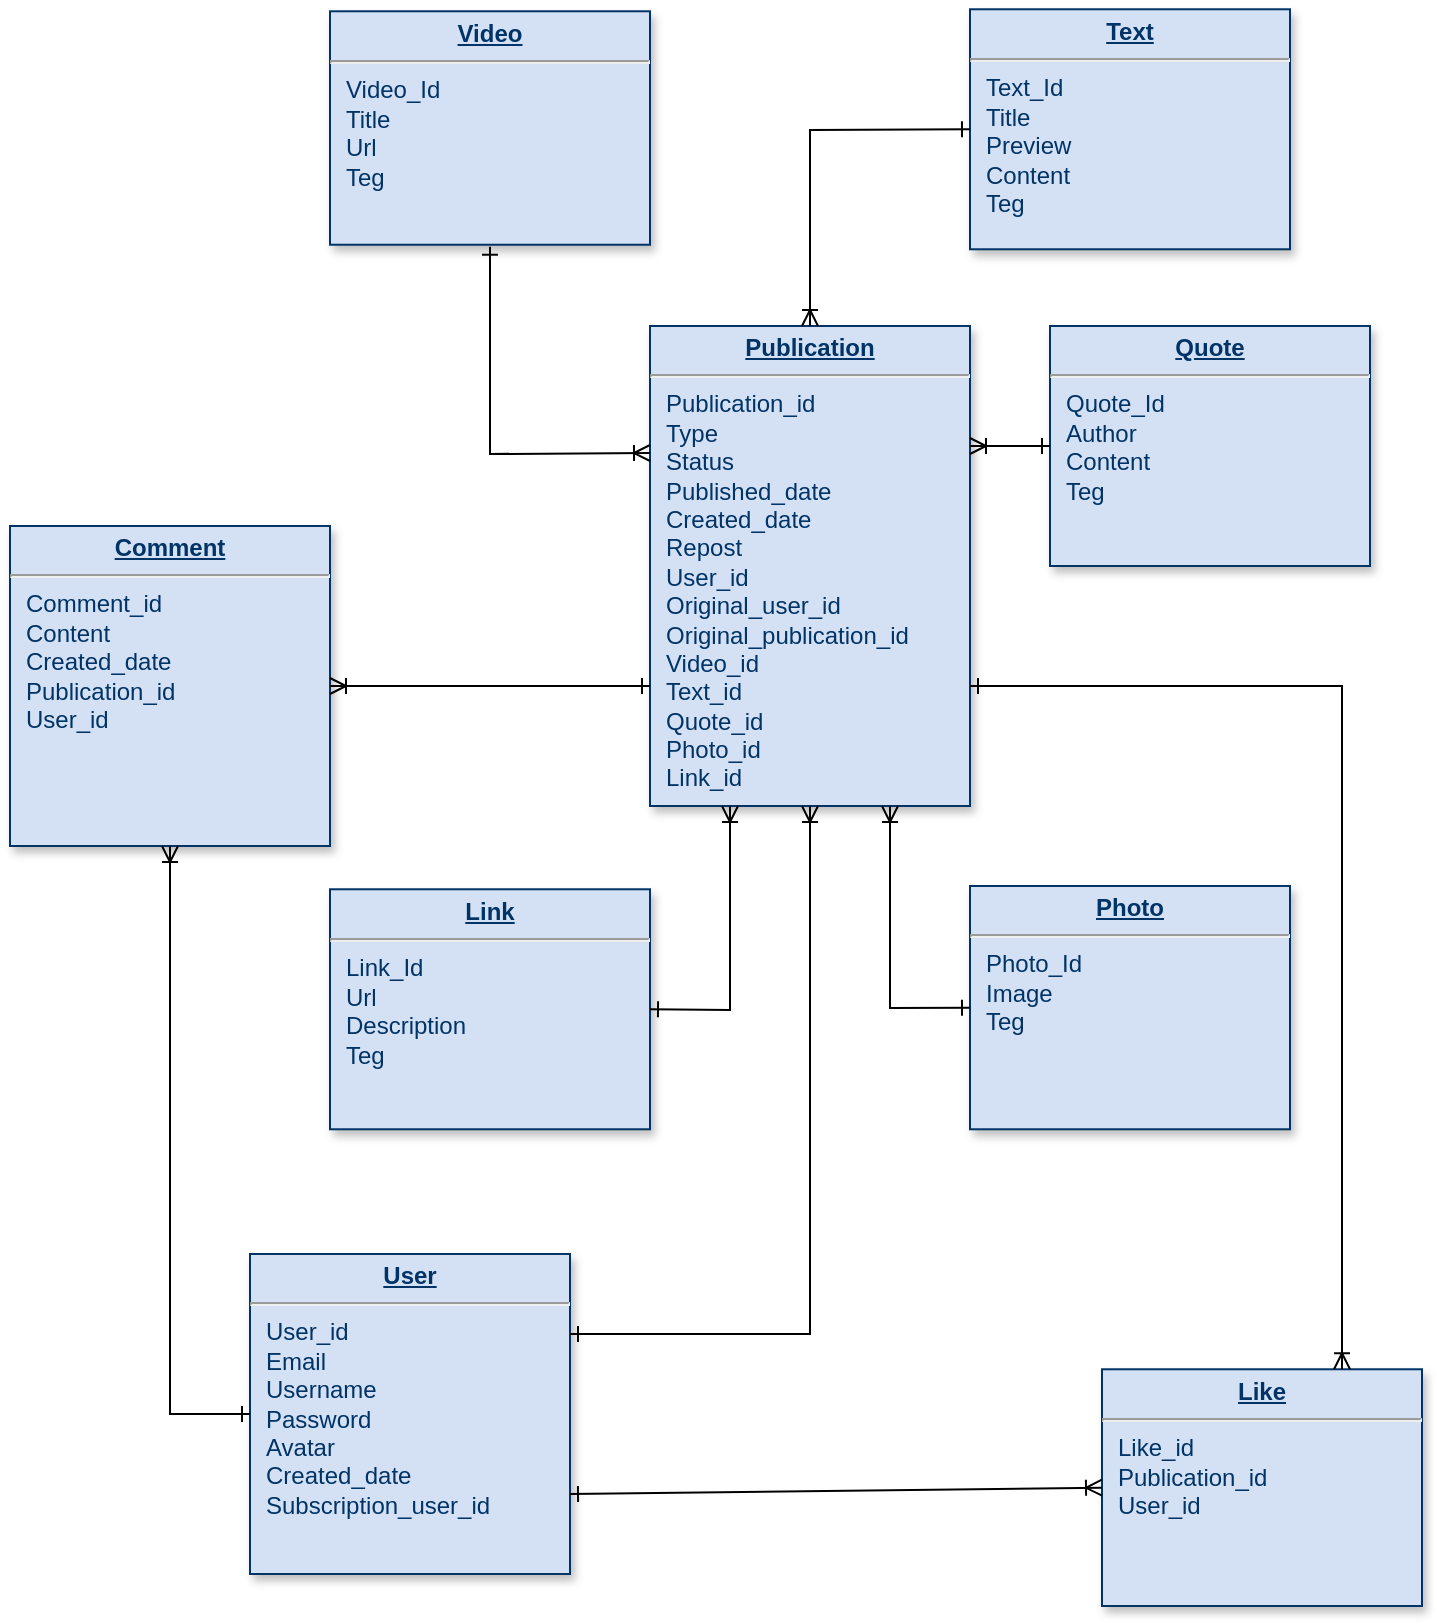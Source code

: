 <mxfile version="24.7.6">
  <diagram name="Page-1" id="efa7a0a1-bf9b-a30e-e6df-94a7791c09e9">
    <mxGraphModel grid="1" page="1" gridSize="10" guides="1" tooltips="1" connect="1" arrows="1" fold="1" pageScale="1" pageWidth="826" pageHeight="1169" background="none" math="0" shadow="0">
      <root>
        <mxCell id="0" />
        <mxCell id="1" parent="0" />
        <mxCell id="19" value="&lt;p style=&quot;margin: 0px; margin-top: 4px; text-align: center; text-decoration: underline;&quot;&gt;&lt;b&gt;Comment&lt;/b&gt;&lt;/p&gt;&lt;hr&gt;&lt;p style=&quot;margin: 0px; margin-left: 8px;&quot;&gt;Comment_id&lt;br&gt;&lt;/p&gt;&lt;p style=&quot;margin: 0px; margin-left: 8px;&quot;&gt;Content&lt;/p&gt;&lt;p style=&quot;margin: 0px; margin-left: 8px;&quot;&gt;Created_date&lt;/p&gt;&lt;p style=&quot;margin: 0px; margin-left: 8px;&quot;&gt;Publication_id&lt;br&gt;&lt;/p&gt;&lt;p style=&quot;margin: 0px; margin-left: 8px;&quot;&gt;User_id&lt;/p&gt;" style="verticalAlign=top;align=left;overflow=fill;fontSize=12;fontFamily=Helvetica;html=1;strokeColor=#003366;shadow=1;fillColor=#D4E1F5;fontColor=#003366" vertex="1" parent="1">
          <mxGeometry x="120" y="300" width="160" height="160" as="geometry" />
        </mxCell>
        <mxCell id="23" value="&lt;p style=&quot;margin: 0px; margin-top: 4px; text-align: center; text-decoration: underline;&quot;&gt;&lt;b&gt;Publication&lt;/b&gt;&lt;/p&gt;&lt;hr&gt;&lt;p style=&quot;margin: 0px; margin-left: 8px;&quot;&gt;Publication_id&lt;/p&gt;&lt;p style=&quot;margin: 0px; margin-left: 8px;&quot;&gt;Type&lt;/p&gt;&lt;p style=&quot;margin: 0px 0px 0px 8px;&quot;&gt;Status&lt;/p&gt;&lt;p style=&quot;margin: 0px; margin-left: 8px;&quot;&gt;Published_date&lt;br&gt;&lt;/p&gt;&lt;p style=&quot;margin: 0px; margin-left: 8px;&quot;&gt;&lt;span style=&quot;background-color: initial;&quot;&gt;Created_date&lt;/span&gt;&lt;br&gt;&lt;/p&gt;&lt;p style=&quot;margin: 0px; margin-left: 8px;&quot;&gt;Repost&lt;br&gt;&lt;/p&gt;&lt;p style=&quot;margin: 0px; margin-left: 8px;&quot;&gt;User_id&lt;/p&gt;&lt;p style=&quot;margin: 0px; margin-left: 8px;&quot;&gt;Original_user_id&lt;/p&gt;&lt;p style=&quot;margin: 0px; margin-left: 8px;&quot;&gt;Original_publication_id&lt;/p&gt;&lt;p style=&quot;margin: 0px; margin-left: 8px;&quot;&gt;Video_id&lt;/p&gt;&lt;p style=&quot;margin: 0px; margin-left: 8px;&quot;&gt;Text_id&lt;/p&gt;&lt;p style=&quot;margin: 0px; margin-left: 8px;&quot;&gt;Quote_id&lt;/p&gt;&lt;p style=&quot;margin: 0px; margin-left: 8px;&quot;&gt;Photo_id&lt;/p&gt;&lt;p style=&quot;margin: 0px; margin-left: 8px;&quot;&gt;Link_id&lt;/p&gt;" style="verticalAlign=top;align=left;overflow=fill;fontSize=12;fontFamily=Helvetica;html=1;strokeColor=#003366;shadow=1;fillColor=#D4E1F5;fontColor=#003366" vertex="1" parent="1">
          <mxGeometry x="440" y="200" width="160" height="240" as="geometry" />
        </mxCell>
        <mxCell id="25" value="&lt;p style=&quot;margin: 0px; margin-top: 4px; text-align: center; text-decoration: underline;&quot;&gt;&lt;strong&gt;User&lt;/strong&gt;&lt;/p&gt;&lt;hr&gt;&lt;p style=&quot;margin: 0px; margin-left: 8px;&quot;&gt;User_id&lt;/p&gt;&lt;p style=&quot;margin: 0px; margin-left: 8px;&quot;&gt;Email&lt;/p&gt;&lt;p style=&quot;margin: 0px; margin-left: 8px;&quot;&gt;Username&lt;/p&gt;&lt;p style=&quot;margin: 0px; margin-left: 8px;&quot;&gt;Password&lt;/p&gt;&lt;p style=&quot;margin: 0px; margin-left: 8px;&quot;&gt;Avatar&lt;/p&gt;&lt;p style=&quot;margin: 0px; margin-left: 8px;&quot;&gt;Created_date&lt;/p&gt;&lt;p style=&quot;margin: 0px; margin-left: 8px;&quot;&gt;&lt;span style=&quot;white-space: pre-wrap;&quot; data-src-align=&quot;0:8&quot; class=&quot;EzKURWReUAB5oZgtQNkl&quot;&gt;Subscription_user_id&lt;/span&gt;&lt;br&gt;&lt;/p&gt;" style="verticalAlign=top;align=left;overflow=fill;fontSize=12;fontFamily=Helvetica;html=1;strokeColor=#003366;shadow=1;fillColor=#D4E1F5;fontColor=#003366" vertex="1" parent="1">
          <mxGeometry x="240" y="664" width="160" height="160" as="geometry" />
        </mxCell>
        <mxCell id="35" value="&lt;p style=&quot;margin: 0px; margin-top: 4px; text-align: center; text-decoration: underline;&quot;&gt;&lt;strong&gt;Video&lt;/strong&gt;&lt;/p&gt;&lt;hr&gt;&lt;p style=&quot;margin: 0px; margin-left: 8px;&quot;&gt;Video_Id&lt;/p&gt;&lt;p style=&quot;margin: 0px; margin-left: 8px;&quot;&gt;Title&lt;/p&gt;&lt;p style=&quot;margin: 0px; margin-left: 8px;&quot;&gt;Url&lt;/p&gt;&lt;p style=&quot;margin: 0px; margin-left: 8px;&quot;&gt;Teg&lt;/p&gt;" style="verticalAlign=top;align=left;overflow=fill;fontSize=12;fontFamily=Helvetica;html=1;strokeColor=#003366;shadow=1;fillColor=#D4E1F5;fontColor=#003366" vertex="1" parent="1">
          <mxGeometry x="280" y="42.64" width="160" height="116.72" as="geometry" />
        </mxCell>
        <mxCell id="Bu_hMBb6ncxbFsUqz1-H-121" value="&lt;p style=&quot;margin: 0px; margin-top: 4px; text-align: center; text-decoration: underline;&quot;&gt;&lt;strong&gt;Text&lt;/strong&gt;&lt;/p&gt;&lt;hr&gt;&lt;p style=&quot;margin: 0px; margin-left: 8px;&quot;&gt;Text_Id&lt;/p&gt;&lt;p style=&quot;margin: 0px; margin-left: 8px;&quot;&gt;Title&lt;/p&gt;&lt;p style=&quot;margin: 0px; margin-left: 8px;&quot;&gt;Preview&lt;/p&gt;&lt;p style=&quot;margin: 0px; margin-left: 8px;&quot;&gt;&lt;span style=&quot;white-space: pre-wrap; background-color: initial;&quot;&gt;Content&lt;/span&gt;&lt;/p&gt;&lt;p style=&quot;margin: 0px; margin-left: 8px;&quot;&gt;&lt;span style=&quot;background-color: initial;&quot;&gt;Teg&lt;/span&gt;&lt;br&gt;&lt;/p&gt;" style="verticalAlign=top;align=left;overflow=fill;fontSize=12;fontFamily=Helvetica;html=1;strokeColor=#003366;shadow=1;fillColor=#D4E1F5;fontColor=#003366" vertex="1" parent="1">
          <mxGeometry x="600" y="41.64" width="160" height="120" as="geometry" />
        </mxCell>
        <mxCell id="Bu_hMBb6ncxbFsUqz1-H-126" value="&lt;p style=&quot;margin: 0px; margin-top: 4px; text-align: center; text-decoration: underline;&quot;&gt;&lt;b&gt;Quote&lt;/b&gt;&lt;/p&gt;&lt;hr&gt;&lt;p style=&quot;margin: 0px; margin-left: 8px;&quot;&gt;Quote_Id&lt;/p&gt;&lt;p style=&quot;margin: 0px; margin-left: 8px;&quot;&gt;&lt;span style=&quot;white-space: pre-wrap;&quot; data-src-align=&quot;0:5&quot; class=&quot;EzKURWReUAB5oZgtQNkl&quot;&gt;Author&lt;/span&gt;&lt;br&gt;&lt;/p&gt;&lt;p style=&quot;margin: 0px; margin-left: 8px;&quot;&gt;&lt;span style=&quot;white-space: pre-wrap;&quot;&gt;Content&lt;/span&gt;&lt;br&gt;&lt;/p&gt;&lt;p style=&quot;margin: 0px; margin-left: 8px;&quot;&gt;&lt;span style=&quot;background-color: initial;&quot;&gt;Teg&lt;/span&gt;&lt;/p&gt;" style="verticalAlign=top;align=left;overflow=fill;fontSize=12;fontFamily=Helvetica;html=1;strokeColor=#003366;shadow=1;fillColor=#D4E1F5;fontColor=#003366" vertex="1" parent="1">
          <mxGeometry x="640" y="200" width="160" height="120" as="geometry" />
        </mxCell>
        <mxCell id="En4P59nBTayrIF0M59aB-35" value="&lt;p style=&quot;margin: 0px; margin-top: 4px; text-align: center; text-decoration: underline;&quot;&gt;&lt;b&gt;Photo&lt;/b&gt;&lt;/p&gt;&lt;hr&gt;&lt;p style=&quot;margin: 0px; margin-left: 8px;&quot;&gt;Photo_Id&lt;/p&gt;&lt;p style=&quot;margin: 0px; margin-left: 8px;&quot;&gt;&lt;span style=&quot;white-space: pre-wrap;&quot; data-src-align=&quot;0:5&quot; class=&quot;EzKURWReUAB5oZgtQNkl&quot;&gt;Image&lt;/span&gt;&lt;/p&gt;&lt;p style=&quot;margin: 0px; margin-left: 8px;&quot;&gt;Teg&lt;/p&gt;" style="verticalAlign=top;align=left;overflow=fill;fontSize=12;fontFamily=Helvetica;html=1;strokeColor=#003366;shadow=1;fillColor=#D4E1F5;fontColor=#003366" vertex="1" parent="1">
          <mxGeometry x="600" y="480" width="160" height="121.64" as="geometry" />
        </mxCell>
        <mxCell id="En4P59nBTayrIF0M59aB-36" value="&lt;p style=&quot;margin: 0px; margin-top: 4px; text-align: center; text-decoration: underline;&quot;&gt;&lt;b&gt;Link&lt;/b&gt;&lt;/p&gt;&lt;hr&gt;&lt;p style=&quot;margin: 0px; margin-left: 8px;&quot;&gt;Link_Id&lt;/p&gt;&lt;p style=&quot;margin: 0px; margin-left: 8px;&quot;&gt;&lt;span style=&quot;white-space: pre-wrap;&quot; data-src-align=&quot;0:5&quot; class=&quot;EzKURWReUAB5oZgtQNkl&quot;&gt;Url&lt;/span&gt;&lt;/p&gt;&lt;p style=&quot;margin: 0px; margin-left: 8px;&quot;&gt;&lt;span style=&quot;white-space: pre-wrap;&quot; data-src-align=&quot;0:5&quot; class=&quot;EzKURWReUAB5oZgtQNkl&quot;&gt;Description&lt;/span&gt;&lt;/p&gt;&lt;p style=&quot;margin: 0px; margin-left: 8px;&quot;&gt;Teg&lt;/p&gt;" style="verticalAlign=top;align=left;overflow=fill;fontSize=12;fontFamily=Helvetica;html=1;strokeColor=#003366;shadow=1;fillColor=#D4E1F5;fontColor=#003366" vertex="1" parent="1">
          <mxGeometry x="280" y="481.64" width="160" height="120" as="geometry" />
        </mxCell>
        <mxCell id="KBRTVxKUymFoqiNVbtnT-36" value="" style="endArrow=ERone;html=1;rounded=0;startArrow=ERoneToMany;startFill=0;endFill=0;exitX=0.5;exitY=0;exitDx=0;exitDy=0;entryX=0;entryY=0.5;entryDx=0;entryDy=0;" edge="1" parent="1" source="23" target="Bu_hMBb6ncxbFsUqz1-H-121">
          <mxGeometry width="50" height="50" relative="1" as="geometry">
            <mxPoint x="495" y="150" as="sourcePoint" />
            <mxPoint x="545" y="100.0" as="targetPoint" />
            <Array as="points">
              <mxPoint x="520" y="102" />
            </Array>
          </mxGeometry>
        </mxCell>
        <mxCell id="KBRTVxKUymFoqiNVbtnT-37" value="" style="endArrow=ERone;html=1;rounded=0;startArrow=ERoneToMany;startFill=0;endFill=0;entryX=0;entryY=0.75;entryDx=0;entryDy=0;exitX=1;exitY=0.5;exitDx=0;exitDy=0;" edge="1" parent="1" source="19" target="23">
          <mxGeometry width="50" height="50" relative="1" as="geometry">
            <mxPoint x="380" y="360" as="sourcePoint" />
            <mxPoint x="430" y="310" as="targetPoint" />
          </mxGeometry>
        </mxCell>
        <mxCell id="KBRTVxKUymFoqiNVbtnT-38" value="" style="endArrow=ERone;html=1;rounded=0;startArrow=ERoneToMany;startFill=0;endFill=0;entryX=0.5;entryY=1;entryDx=0;entryDy=0;exitX=0;exitY=0.25;exitDx=0;exitDy=0;" edge="1" parent="1">
          <mxGeometry width="50" height="50" relative="1" as="geometry">
            <mxPoint x="440" y="263.5" as="sourcePoint" />
            <mxPoint x="360" y="160.36" as="targetPoint" />
            <Array as="points">
              <mxPoint x="360" y="264" />
            </Array>
          </mxGeometry>
        </mxCell>
        <mxCell id="KBRTVxKUymFoqiNVbtnT-39" value="" style="endArrow=ERone;html=1;rounded=0;startArrow=ERoneToMany;startFill=0;endFill=0;exitX=0.25;exitY=1;exitDx=0;exitDy=0;entryX=1;entryY=0.5;entryDx=0;entryDy=0;" edge="1" parent="1" source="23" target="En4P59nBTayrIF0M59aB-36">
          <mxGeometry width="50" height="50" relative="1" as="geometry">
            <mxPoint x="450" y="530" as="sourcePoint" />
            <mxPoint x="500" y="480" as="targetPoint" />
            <Array as="points">
              <mxPoint x="480" y="542" />
            </Array>
          </mxGeometry>
        </mxCell>
        <mxCell id="KBRTVxKUymFoqiNVbtnT-40" value="" style="endArrow=ERone;html=1;rounded=0;startArrow=ERoneToMany;startFill=0;endFill=0;entryX=0;entryY=0.5;entryDx=0;entryDy=0;exitX=0.75;exitY=1;exitDx=0;exitDy=0;" edge="1" parent="1" source="23" target="En4P59nBTayrIF0M59aB-35">
          <mxGeometry width="50" height="50" relative="1" as="geometry">
            <mxPoint x="530" y="510" as="sourcePoint" />
            <mxPoint x="580" y="460" as="targetPoint" />
            <Array as="points">
              <mxPoint x="560" y="541" />
            </Array>
          </mxGeometry>
        </mxCell>
        <mxCell id="KBRTVxKUymFoqiNVbtnT-41" value="" style="endArrow=ERone;html=1;rounded=0;startArrow=ERoneToMany;startFill=0;endFill=0;entryX=0;entryY=0.5;entryDx=0;entryDy=0;exitX=1;exitY=0.25;exitDx=0;exitDy=0;" edge="1" parent="1" source="23" target="Bu_hMBb6ncxbFsUqz1-H-126">
          <mxGeometry width="50" height="50" relative="1" as="geometry">
            <mxPoint x="620" y="430" as="sourcePoint" />
            <mxPoint x="670" y="380" as="targetPoint" />
          </mxGeometry>
        </mxCell>
        <mxCell id="KBRTVxKUymFoqiNVbtnT-42" value="" style="endArrow=ERone;html=1;rounded=0;startArrow=ERoneToMany;startFill=0;endFill=0;entryX=1;entryY=0.25;entryDx=0;entryDy=0;exitX=0.5;exitY=1;exitDx=0;exitDy=0;" edge="1" parent="1" source="23" target="25">
          <mxGeometry width="50" height="50" relative="1" as="geometry">
            <mxPoint x="430" y="720" as="sourcePoint" />
            <mxPoint x="590" y="720" as="targetPoint" />
            <Array as="points">
              <mxPoint x="520" y="704" />
            </Array>
          </mxGeometry>
        </mxCell>
        <mxCell id="KBRTVxKUymFoqiNVbtnT-47" value="&lt;p style=&quot;margin: 0px; margin-top: 4px; text-align: center; text-decoration: underline;&quot;&gt;&lt;b&gt;Like&lt;/b&gt;&lt;/p&gt;&lt;hr&gt;&lt;p style=&quot;margin: 0px; margin-left: 8px;&quot;&gt;Like_id&lt;br&gt;Publication_id&lt;/p&gt;&lt;p style=&quot;margin: 0px; margin-left: 8px;&quot;&gt;User_id&lt;/p&gt;" style="verticalAlign=top;align=left;overflow=fill;fontSize=12;fontFamily=Helvetica;html=1;strokeColor=#003366;shadow=1;fillColor=#D4E1F5;fontColor=#003366" vertex="1" parent="1">
          <mxGeometry x="666" y="721.64" width="160" height="118.36" as="geometry" />
        </mxCell>
        <mxCell id="KBRTVxKUymFoqiNVbtnT-48" value="" style="endArrow=ERone;html=1;rounded=0;startArrow=ERoneToMany;startFill=0;endFill=0;entryX=0;entryY=0.5;entryDx=0;entryDy=0;exitX=0.5;exitY=1;exitDx=0;exitDy=0;" edge="1" parent="1" source="19" target="25">
          <mxGeometry width="50" height="50" relative="1" as="geometry">
            <mxPoint x="70" y="570" as="sourcePoint" />
            <mxPoint x="190" y="440" as="targetPoint" />
            <Array as="points">
              <mxPoint x="200" y="744" />
            </Array>
          </mxGeometry>
        </mxCell>
        <mxCell id="KBRTVxKUymFoqiNVbtnT-49" value="" style="endArrow=ERone;html=1;rounded=0;startArrow=ERoneToMany;startFill=0;endFill=0;entryX=1;entryY=0.75;entryDx=0;entryDy=0;exitX=0.75;exitY=0;exitDx=0;exitDy=0;" edge="1" parent="1" source="KBRTVxKUymFoqiNVbtnT-47" target="23">
          <mxGeometry width="50" height="50" relative="1" as="geometry">
            <mxPoint x="920" y="725.64" as="sourcePoint" />
            <mxPoint x="600" y="384" as="targetPoint" />
            <Array as="points">
              <mxPoint x="786" y="380" />
            </Array>
          </mxGeometry>
        </mxCell>
        <mxCell id="KBRTVxKUymFoqiNVbtnT-50" value="" style="endArrow=ERone;html=1;rounded=0;startArrow=ERoneToMany;startFill=0;endFill=0;entryX=1;entryY=0.75;entryDx=0;entryDy=0;exitX=0;exitY=0.5;exitDx=0;exitDy=0;" edge="1" parent="1" source="KBRTVxKUymFoqiNVbtnT-47" target="25">
          <mxGeometry width="50" height="50" relative="1" as="geometry">
            <mxPoint x="540" y="803" as="sourcePoint" />
            <mxPoint x="450" y="834.18" as="targetPoint" />
            <Array as="points" />
          </mxGeometry>
        </mxCell>
      </root>
    </mxGraphModel>
  </diagram>
</mxfile>
